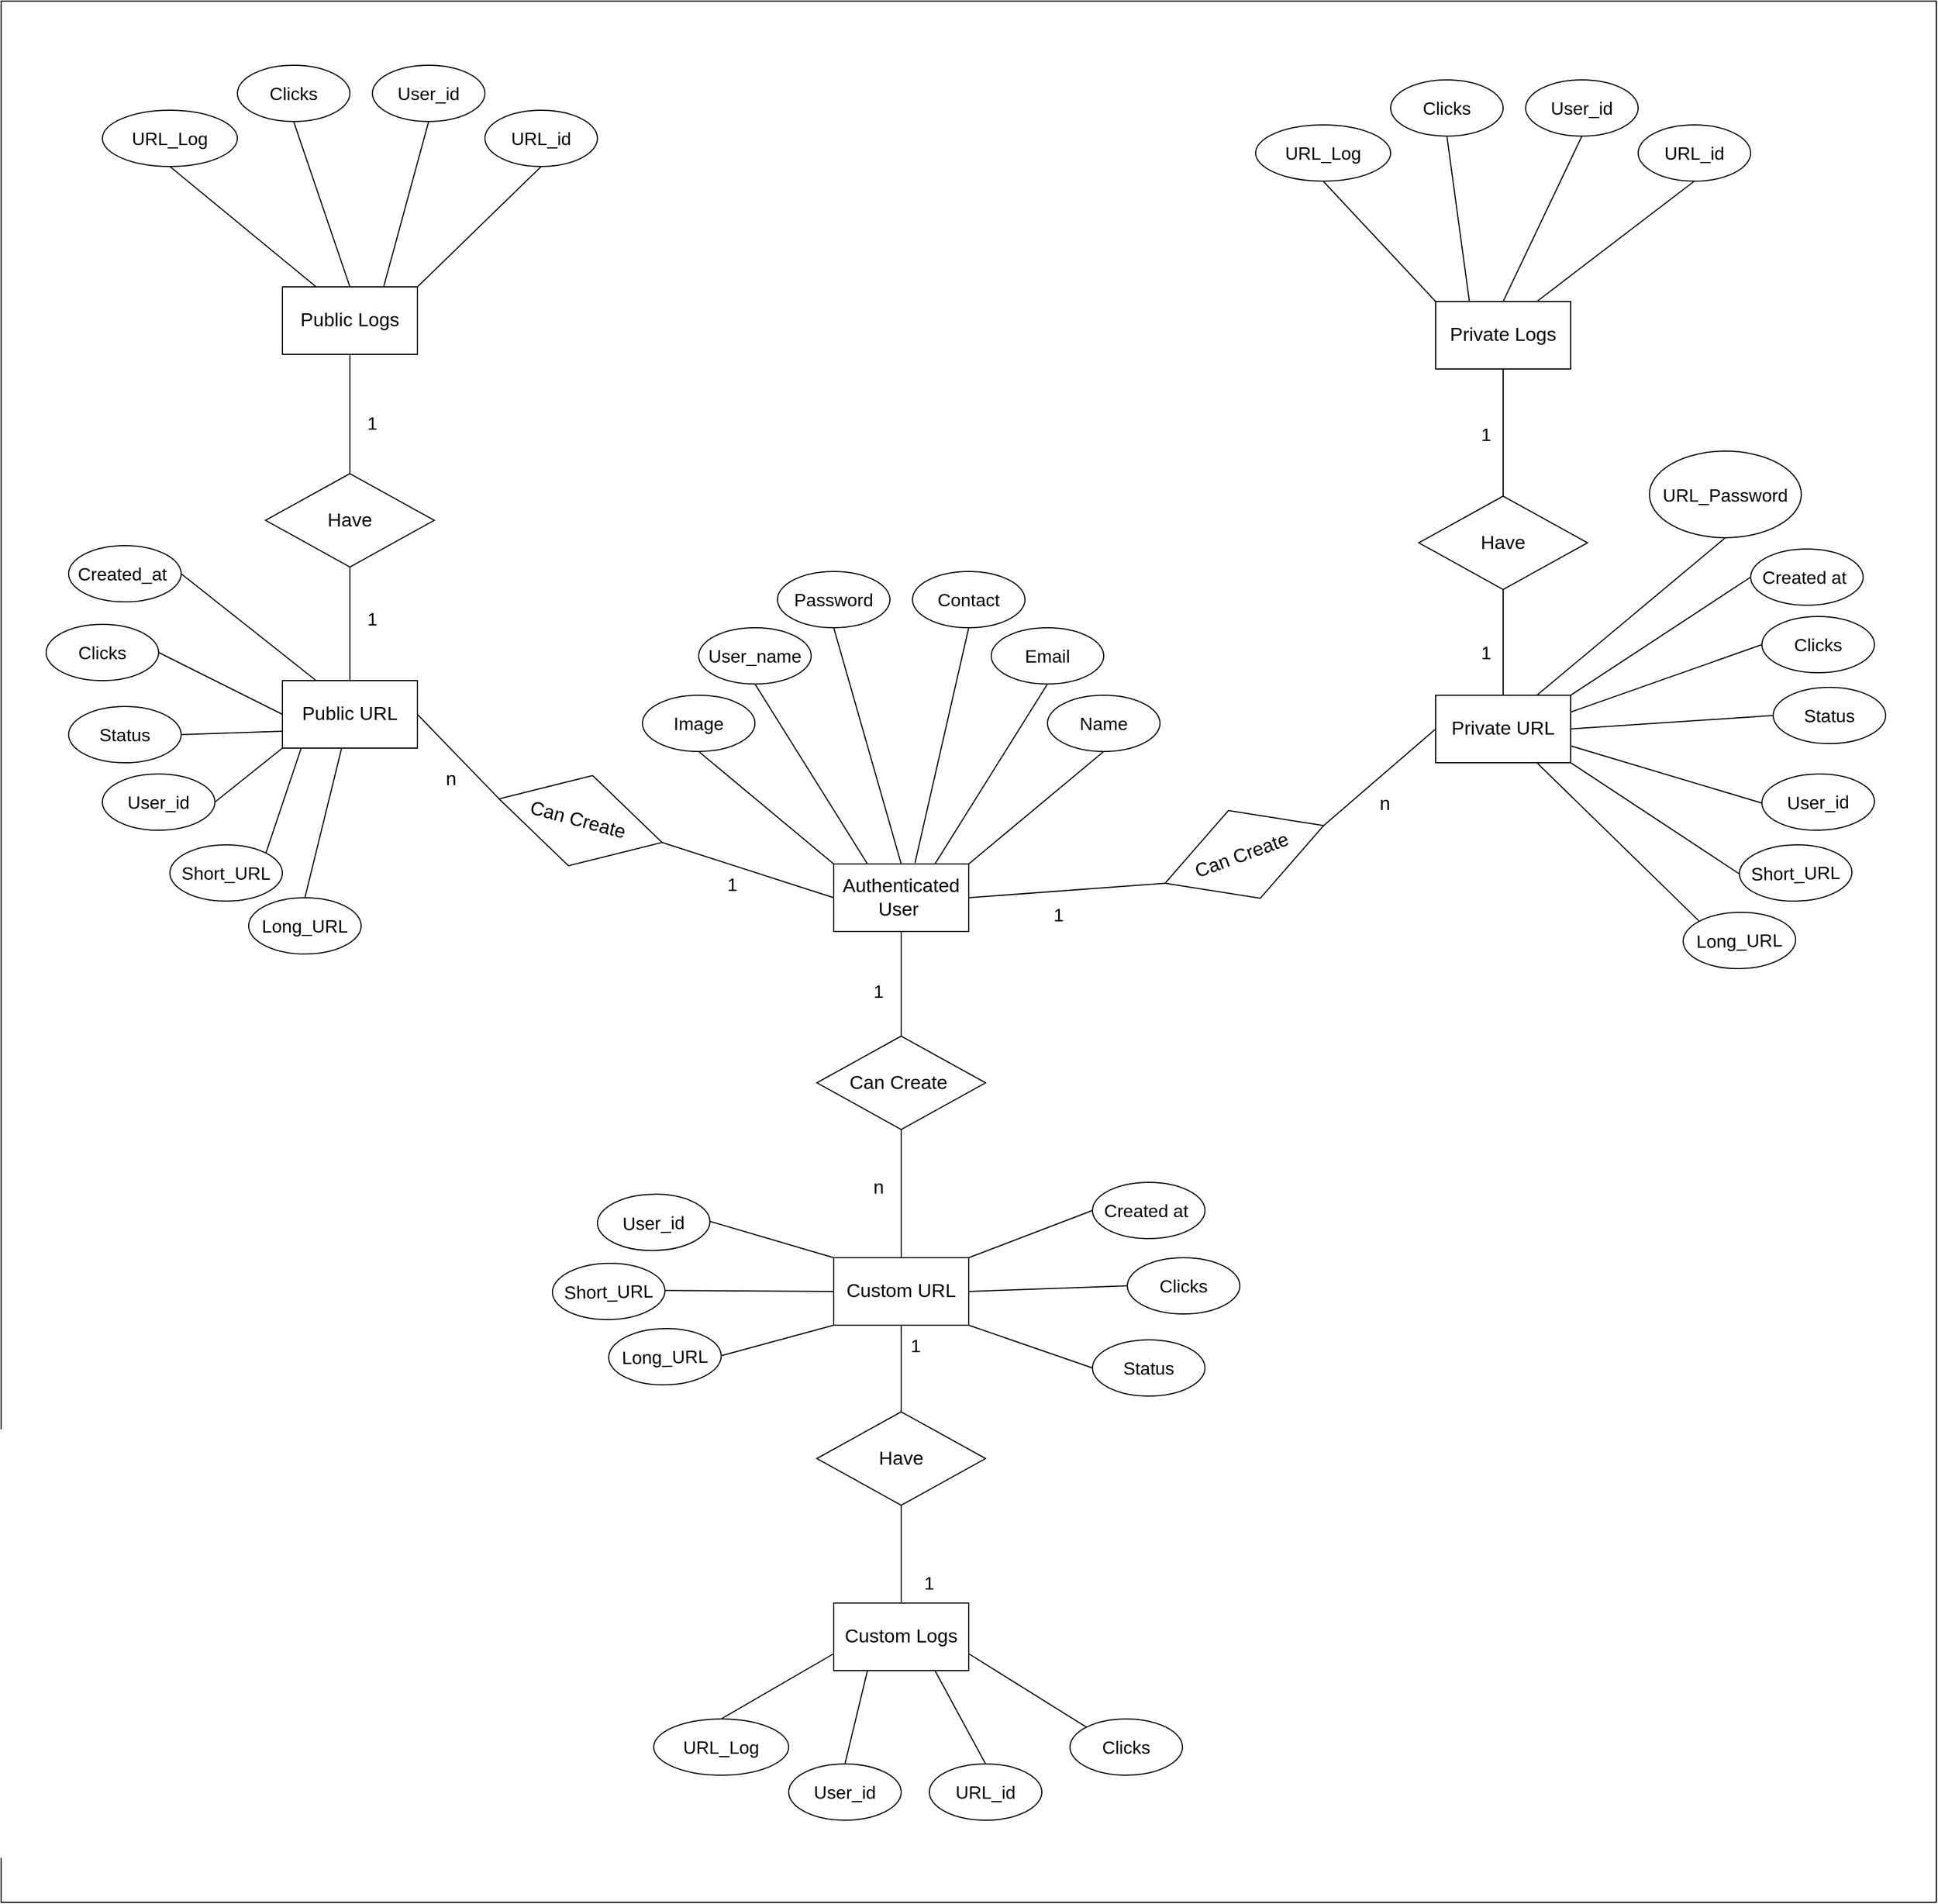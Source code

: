 <mxfile>
    <diagram name="Page-1" id="RZhaLbTsVMuB2iHNjV70">
        <mxGraphModel dx="4858" dy="3352" grid="1" gridSize="10" guides="1" tooltips="1" connect="1" arrows="1" fold="1" page="1" pageScale="1" pageWidth="850" pageHeight="1100" math="0" shadow="0">
            <root>
                <mxCell id="0"/>
                <mxCell id="1" parent="0"/>
                <mxCell id="2" value="" style="rounded=0;whiteSpace=wrap;html=1;fillColor=none;" vertex="1" parent="1">
                    <mxGeometry x="-400" y="-330" width="1720" height="1690" as="geometry"/>
                </mxCell>
                <mxCell id="C2yQ0-Pam9OfuR78FbxI-1" value="Authenticated User&amp;nbsp;" style="rounded=0;whiteSpace=wrap;html=1;fillColor=none;fontSize=17;" parent="1" vertex="1">
                    <mxGeometry x="340" y="437" width="120" height="60" as="geometry"/>
                </mxCell>
                <mxCell id="C2yQ0-Pam9OfuR78FbxI-2" value="Public URL" style="rounded=0;whiteSpace=wrap;html=1;fillColor=none;fontSize=17;" parent="1" vertex="1">
                    <mxGeometry x="-150" y="274" width="120" height="60" as="geometry"/>
                </mxCell>
                <mxCell id="C2yQ0-Pam9OfuR78FbxI-3" value="Private URL" style="rounded=0;whiteSpace=wrap;html=1;fillColor=none;fontSize=17;" parent="1" vertex="1">
                    <mxGeometry x="875" y="287" width="120" height="60" as="geometry"/>
                </mxCell>
                <mxCell id="C2yQ0-Pam9OfuR78FbxI-4" value="Custom Logs" style="rounded=0;whiteSpace=wrap;html=1;fillColor=none;fontSize=17;" parent="1" vertex="1">
                    <mxGeometry x="340" y="1094" width="120" height="60" as="geometry"/>
                </mxCell>
                <mxCell id="C2yQ0-Pam9OfuR78FbxI-5" value="Custom URL" style="rounded=0;whiteSpace=wrap;html=1;fillColor=none;fontSize=17;" parent="1" vertex="1">
                    <mxGeometry x="340" y="787" width="120" height="60" as="geometry"/>
                </mxCell>
                <mxCell id="C2yQ0-Pam9OfuR78FbxI-6" value="Public Logs" style="rounded=0;whiteSpace=wrap;html=1;fillColor=none;fontSize=17;" parent="1" vertex="1">
                    <mxGeometry x="-150" y="-76" width="120" height="60" as="geometry"/>
                </mxCell>
                <mxCell id="C2yQ0-Pam9OfuR78FbxI-7" value="Private Logs" style="rounded=0;whiteSpace=wrap;html=1;fillColor=none;fontSize=17;" parent="1" vertex="1">
                    <mxGeometry x="875" y="-63" width="120" height="60" as="geometry"/>
                </mxCell>
                <mxCell id="C2yQ0-Pam9OfuR78FbxI-8" value="Created_at&amp;nbsp;" style="ellipse;whiteSpace=wrap;html=1;fontSize=16;fillColor=none;" parent="1" vertex="1">
                    <mxGeometry x="-340" y="154" width="100" height="50" as="geometry"/>
                </mxCell>
                <mxCell id="C2yQ0-Pam9OfuR78FbxI-9" value="Clicks" style="ellipse;whiteSpace=wrap;html=1;fontSize=16;fillColor=none;" parent="1" vertex="1">
                    <mxGeometry x="-360" y="224" width="100" height="50" as="geometry"/>
                </mxCell>
                <mxCell id="C2yQ0-Pam9OfuR78FbxI-11" value="Created at&amp;nbsp;" style="ellipse;whiteSpace=wrap;html=1;fontSize=16;fillColor=none;" parent="1" vertex="1">
                    <mxGeometry x="1155" y="157" width="100" height="50" as="geometry"/>
                </mxCell>
                <mxCell id="C2yQ0-Pam9OfuR78FbxI-12" value="Long_URL" style="ellipse;whiteSpace=wrap;html=1;fontSize=16;fillColor=none;" parent="1" vertex="1">
                    <mxGeometry x="-180" y="467" width="100" height="50" as="geometry"/>
                </mxCell>
                <mxCell id="C2yQ0-Pam9OfuR78FbxI-13" value="Short_URL" style="ellipse;whiteSpace=wrap;html=1;fontSize=16;fillColor=none;" parent="1" vertex="1">
                    <mxGeometry x="-250" y="420" width="100" height="50" as="geometry"/>
                </mxCell>
                <mxCell id="C2yQ0-Pam9OfuR78FbxI-14" value="User_id" style="ellipse;whiteSpace=wrap;html=1;fontSize=16;fillColor=none;" parent="1" vertex="1">
                    <mxGeometry x="-310" y="357" width="100" height="50" as="geometry"/>
                </mxCell>
                <mxCell id="C2yQ0-Pam9OfuR78FbxI-15" value="Status" style="ellipse;whiteSpace=wrap;html=1;fontSize=16;fillColor=none;" parent="1" vertex="1">
                    <mxGeometry x="-340" y="297" width="100" height="50" as="geometry"/>
                </mxCell>
                <mxCell id="C2yQ0-Pam9OfuR78FbxI-16" value="Long_URL" style="ellipse;whiteSpace=wrap;html=1;fontSize=16;fillColor=none;flipH=1;flipV=1;direction=west;rotation=359;" parent="1" vertex="1">
                    <mxGeometry x="1095" y="480" width="100" height="50" as="geometry"/>
                </mxCell>
                <mxCell id="C2yQ0-Pam9OfuR78FbxI-17" value="Short_URL" style="ellipse;whiteSpace=wrap;html=1;fontSize=16;fillColor=none;flipH=1;flipV=1;direction=west;rotation=359;" parent="1" vertex="1">
                    <mxGeometry x="1145" y="420" width="100" height="50" as="geometry"/>
                </mxCell>
                <mxCell id="C2yQ0-Pam9OfuR78FbxI-18" value="User_id" style="ellipse;whiteSpace=wrap;html=1;fontSize=16;fillColor=none;flipH=1;flipV=1;direction=west;rotation=359;" parent="1" vertex="1">
                    <mxGeometry x="1165" y="357" width="100" height="50" as="geometry"/>
                </mxCell>
                <mxCell id="C2yQ0-Pam9OfuR78FbxI-19" value="Clicks" style="ellipse;whiteSpace=wrap;html=1;fontSize=16;fillColor=none;" parent="1" vertex="1">
                    <mxGeometry x="1165" y="217" width="100" height="50" as="geometry"/>
                </mxCell>
                <mxCell id="C2yQ0-Pam9OfuR78FbxI-21" value="Status" style="ellipse;whiteSpace=wrap;html=1;fontSize=16;fillColor=none;" parent="1" vertex="1">
                    <mxGeometry x="1175" y="280" width="100" height="50" as="geometry"/>
                </mxCell>
                <mxCell id="C2yQ0-Pam9OfuR78FbxI-22" value="URL_Password" style="ellipse;whiteSpace=wrap;html=1;fontSize=16;fillColor=none;" parent="1" vertex="1">
                    <mxGeometry x="1065" y="70" width="135" height="77" as="geometry"/>
                </mxCell>
                <mxCell id="C2yQ0-Pam9OfuR78FbxI-23" value="URL_Log" style="ellipse;whiteSpace=wrap;html=1;fontSize=16;fillColor=none;" parent="1" vertex="1">
                    <mxGeometry x="-310" y="-233" width="120" height="50" as="geometry"/>
                </mxCell>
                <mxCell id="C2yQ0-Pam9OfuR78FbxI-24" value="Created at&amp;nbsp;" style="ellipse;whiteSpace=wrap;html=1;fontSize=16;fillColor=none;direction=west;rotation=0;" parent="1" vertex="1">
                    <mxGeometry x="570.001" y="720" width="100" height="50" as="geometry"/>
                </mxCell>
                <mxCell id="C2yQ0-Pam9OfuR78FbxI-28" value="Clicks" style="ellipse;whiteSpace=wrap;html=1;fontSize=16;fillColor=none;direction=west;rotation=0;" parent="1" vertex="1">
                    <mxGeometry x="601.001" y="787" width="100" height="50" as="geometry"/>
                </mxCell>
                <mxCell id="C2yQ0-Pam9OfuR78FbxI-29" value="Status" style="ellipse;whiteSpace=wrap;html=1;fontSize=16;fillColor=none;direction=west;rotation=0;" parent="1" vertex="1">
                    <mxGeometry x="570.001" y="860" width="100" height="50" as="geometry"/>
                </mxCell>
                <mxCell id="C2yQ0-Pam9OfuR78FbxI-25" value="Long_URL" style="ellipse;whiteSpace=wrap;html=1;fontSize=16;fillColor=none;flipH=1;flipV=1;direction=east;rotation=359;" parent="1" vertex="1">
                    <mxGeometry x="140.002" y="850.001" width="100" height="50" as="geometry"/>
                </mxCell>
                <mxCell id="C2yQ0-Pam9OfuR78FbxI-26" value="Short_URL" style="ellipse;whiteSpace=wrap;html=1;fontSize=16;fillColor=none;flipH=1;flipV=1;direction=east;rotation=359;" parent="1" vertex="1">
                    <mxGeometry x="90.002" y="792.001" width="100" height="50" as="geometry"/>
                </mxCell>
                <mxCell id="C2yQ0-Pam9OfuR78FbxI-27" value="User_id" style="ellipse;whiteSpace=wrap;html=1;fontSize=16;fillColor=none;flipH=1;flipV=1;direction=east;rotation=359;" parent="1" vertex="1">
                    <mxGeometry x="130.002" y="730.571" width="100" height="50" as="geometry"/>
                </mxCell>
                <mxCell id="C2yQ0-Pam9OfuR78FbxI-33" value="Clicks" style="ellipse;whiteSpace=wrap;html=1;fontSize=16;fillColor=none;" parent="1" vertex="1">
                    <mxGeometry x="-190" y="-273" width="100" height="50" as="geometry"/>
                </mxCell>
                <mxCell id="C2yQ0-Pam9OfuR78FbxI-34" value="User_id" style="ellipse;whiteSpace=wrap;html=1;fontSize=16;fillColor=none;" parent="1" vertex="1">
                    <mxGeometry x="-70" y="-273" width="100" height="50" as="geometry"/>
                </mxCell>
                <mxCell id="C2yQ0-Pam9OfuR78FbxI-35" value="URL_id" style="ellipse;whiteSpace=wrap;html=1;fontSize=16;fillColor=none;" parent="1" vertex="1">
                    <mxGeometry x="30" y="-233" width="100" height="50" as="geometry"/>
                </mxCell>
                <mxCell id="C2yQ0-Pam9OfuR78FbxI-36" value="URL_Log" style="ellipse;whiteSpace=wrap;html=1;fontSize=16;fillColor=none;" parent="1" vertex="1">
                    <mxGeometry x="180" y="1197" width="120" height="50" as="geometry"/>
                </mxCell>
                <mxCell id="C2yQ0-Pam9OfuR78FbxI-37" value="Clicks" style="ellipse;whiteSpace=wrap;html=1;fontSize=16;fillColor=none;" parent="1" vertex="1">
                    <mxGeometry x="550" y="1197" width="100" height="50" as="geometry"/>
                </mxCell>
                <mxCell id="C2yQ0-Pam9OfuR78FbxI-38" value="User_id" style="ellipse;whiteSpace=wrap;html=1;fontSize=16;fillColor=none;" parent="1" vertex="1">
                    <mxGeometry x="300" y="1237" width="100" height="50" as="geometry"/>
                </mxCell>
                <mxCell id="C2yQ0-Pam9OfuR78FbxI-39" value="URL_id" style="ellipse;whiteSpace=wrap;html=1;fontSize=16;fillColor=none;" parent="1" vertex="1">
                    <mxGeometry x="425" y="1237" width="100" height="50" as="geometry"/>
                </mxCell>
                <mxCell id="C2yQ0-Pam9OfuR78FbxI-40" value="URL_Log" style="ellipse;whiteSpace=wrap;html=1;fontSize=16;fillColor=none;" parent="1" vertex="1">
                    <mxGeometry x="715" y="-220" width="120" height="50" as="geometry"/>
                </mxCell>
                <mxCell id="C2yQ0-Pam9OfuR78FbxI-41" value="Clicks" style="ellipse;whiteSpace=wrap;html=1;fontSize=16;fillColor=none;" parent="1" vertex="1">
                    <mxGeometry x="835" y="-260" width="100" height="50" as="geometry"/>
                </mxCell>
                <mxCell id="C2yQ0-Pam9OfuR78FbxI-42" value="User_id" style="ellipse;whiteSpace=wrap;html=1;fontSize=16;fillColor=none;" parent="1" vertex="1">
                    <mxGeometry x="955" y="-260" width="100" height="50" as="geometry"/>
                </mxCell>
                <mxCell id="C2yQ0-Pam9OfuR78FbxI-43" value="URL_id" style="ellipse;whiteSpace=wrap;html=1;fontSize=16;fillColor=none;" parent="1" vertex="1">
                    <mxGeometry x="1055" y="-220" width="100" height="50" as="geometry"/>
                </mxCell>
                <mxCell id="C2yQ0-Pam9OfuR78FbxI-44" value="Image" style="ellipse;whiteSpace=wrap;html=1;fontSize=16;fillColor=none;" parent="1" vertex="1">
                    <mxGeometry x="170" y="287" width="100" height="50" as="geometry"/>
                </mxCell>
                <mxCell id="C2yQ0-Pam9OfuR78FbxI-45" value="User_name" style="ellipse;whiteSpace=wrap;html=1;fontSize=16;fillColor=none;" parent="1" vertex="1">
                    <mxGeometry x="220" y="227" width="100" height="50" as="geometry"/>
                </mxCell>
                <mxCell id="C2yQ0-Pam9OfuR78FbxI-46" value="Name" style="ellipse;whiteSpace=wrap;html=1;fontSize=16;fillColor=none;" parent="1" vertex="1">
                    <mxGeometry x="530" y="287" width="100" height="50" as="geometry"/>
                </mxCell>
                <mxCell id="C2yQ0-Pam9OfuR78FbxI-47" value="Password" style="ellipse;whiteSpace=wrap;html=1;fontSize=16;fillColor=none;" parent="1" vertex="1">
                    <mxGeometry x="290" y="177" width="100" height="50" as="geometry"/>
                </mxCell>
                <mxCell id="C2yQ0-Pam9OfuR78FbxI-48" value="Email" style="ellipse;whiteSpace=wrap;html=1;fontSize=16;fillColor=none;" parent="1" vertex="1">
                    <mxGeometry x="480" y="227" width="100" height="50" as="geometry"/>
                </mxCell>
                <mxCell id="C2yQ0-Pam9OfuR78FbxI-49" value="Contact" style="ellipse;whiteSpace=wrap;html=1;fontSize=16;fillColor=none;" parent="1" vertex="1">
                    <mxGeometry x="410" y="177" width="100" height="50" as="geometry"/>
                </mxCell>
                <mxCell id="C2yQ0-Pam9OfuR78FbxI-55" value="" style="endArrow=none;html=1;rounded=0;fontSize=12;startSize=8;endSize=8;curved=1;exitX=0.5;exitY=1;exitDx=0;exitDy=0;entryX=1;entryY=0;entryDx=0;entryDy=0;" parent="1" source="C2yQ0-Pam9OfuR78FbxI-35" target="C2yQ0-Pam9OfuR78FbxI-6" edge="1">
                    <mxGeometry width="50" height="50" relative="1" as="geometry">
                        <mxPoint x="120" y="-116" as="sourcePoint"/>
                        <mxPoint x="120" y="24" as="targetPoint"/>
                    </mxGeometry>
                </mxCell>
                <mxCell id="C2yQ0-Pam9OfuR78FbxI-56" value="" style="endArrow=none;html=1;rounded=0;fontSize=12;startSize=8;endSize=8;curved=1;exitX=0.5;exitY=1;exitDx=0;exitDy=0;entryX=0.75;entryY=0;entryDx=0;entryDy=0;" parent="1" source="C2yQ0-Pam9OfuR78FbxI-34" target="C2yQ0-Pam9OfuR78FbxI-6" edge="1">
                    <mxGeometry width="50" height="50" relative="1" as="geometry">
                        <mxPoint x="40" y="-51" as="sourcePoint"/>
                        <mxPoint x="-70" y="-83" as="targetPoint"/>
                    </mxGeometry>
                </mxCell>
                <mxCell id="C2yQ0-Pam9OfuR78FbxI-57" value="" style="endArrow=none;html=1;rounded=0;fontSize=12;startSize=8;endSize=8;curved=1;exitX=0.5;exitY=1;exitDx=0;exitDy=0;entryX=0.5;entryY=0;entryDx=0;entryDy=0;" parent="1" source="C2yQ0-Pam9OfuR78FbxI-33" target="C2yQ0-Pam9OfuR78FbxI-6" edge="1">
                    <mxGeometry width="50" height="50" relative="1" as="geometry">
                        <mxPoint x="-180" y="-116" as="sourcePoint"/>
                        <mxPoint x="-180" y="24" as="targetPoint"/>
                    </mxGeometry>
                </mxCell>
                <mxCell id="C2yQ0-Pam9OfuR78FbxI-58" value="" style="endArrow=none;html=1;rounded=0;fontSize=12;startSize=8;endSize=8;curved=1;exitX=0.5;exitY=1;exitDx=0;exitDy=0;entryX=0.25;entryY=0;entryDx=0;entryDy=0;" parent="1" source="C2yQ0-Pam9OfuR78FbxI-23" target="C2yQ0-Pam9OfuR78FbxI-6" edge="1">
                    <mxGeometry width="50" height="50" relative="1" as="geometry">
                        <mxPoint x="-220" y="-146" as="sourcePoint"/>
                        <mxPoint x="-220" y="-6" as="targetPoint"/>
                    </mxGeometry>
                </mxCell>
                <mxCell id="C2yQ0-Pam9OfuR78FbxI-59" value="" style="endArrow=none;html=1;rounded=0;fontSize=12;startSize=8;endSize=8;curved=1;exitX=1;exitY=0.5;exitDx=0;exitDy=0;entryX=0.25;entryY=0;entryDx=0;entryDy=0;" parent="1" source="C2yQ0-Pam9OfuR78FbxI-8" target="C2yQ0-Pam9OfuR78FbxI-2" edge="1">
                    <mxGeometry width="50" height="50" relative="1" as="geometry">
                        <mxPoint y="224" as="sourcePoint"/>
                        <mxPoint y="364" as="targetPoint"/>
                    </mxGeometry>
                </mxCell>
                <mxCell id="C2yQ0-Pam9OfuR78FbxI-60" value="" style="endArrow=none;html=1;rounded=0;fontSize=12;startSize=8;endSize=8;curved=1;exitX=1;exitY=0.5;exitDx=0;exitDy=0;entryX=0;entryY=0.5;entryDx=0;entryDy=0;" parent="1" source="C2yQ0-Pam9OfuR78FbxI-9" target="C2yQ0-Pam9OfuR78FbxI-2" edge="1">
                    <mxGeometry width="50" height="50" relative="1" as="geometry">
                        <mxPoint x="10" y="234" as="sourcePoint"/>
                        <mxPoint x="10" y="374" as="targetPoint"/>
                    </mxGeometry>
                </mxCell>
                <mxCell id="C2yQ0-Pam9OfuR78FbxI-61" value="" style="endArrow=none;html=1;rounded=0;fontSize=12;startSize=8;endSize=8;curved=1;exitX=1;exitY=0.5;exitDx=0;exitDy=0;entryX=0;entryY=0.75;entryDx=0;entryDy=0;" parent="1" source="C2yQ0-Pam9OfuR78FbxI-15" target="C2yQ0-Pam9OfuR78FbxI-2" edge="1">
                    <mxGeometry width="50" height="50" relative="1" as="geometry">
                        <mxPoint x="-60" y="407" as="sourcePoint"/>
                        <mxPoint x="-60" y="547" as="targetPoint"/>
                    </mxGeometry>
                </mxCell>
                <mxCell id="C2yQ0-Pam9OfuR78FbxI-62" value="" style="endArrow=none;html=1;rounded=0;fontSize=12;startSize=8;endSize=8;curved=1;exitX=1;exitY=0.5;exitDx=0;exitDy=0;entryX=0;entryY=1;entryDx=0;entryDy=0;" parent="1" source="C2yQ0-Pam9OfuR78FbxI-14" target="C2yQ0-Pam9OfuR78FbxI-2" edge="1">
                    <mxGeometry width="50" height="50" relative="1" as="geometry">
                        <mxPoint x="-70" y="154" as="sourcePoint"/>
                        <mxPoint x="-190" y="367" as="targetPoint"/>
                    </mxGeometry>
                </mxCell>
                <mxCell id="C2yQ0-Pam9OfuR78FbxI-63" value="" style="endArrow=none;html=1;rounded=0;fontSize=12;startSize=8;endSize=8;curved=1;exitX=1;exitY=0;exitDx=0;exitDy=0;entryX=0.14;entryY=0.995;entryDx=0;entryDy=0;entryPerimeter=0;" parent="1" source="C2yQ0-Pam9OfuR78FbxI-13" target="C2yQ0-Pam9OfuR78FbxI-2" edge="1">
                    <mxGeometry width="50" height="50" relative="1" as="geometry">
                        <mxPoint x="-60" y="417" as="sourcePoint"/>
                        <mxPoint x="-60" y="557" as="targetPoint"/>
                    </mxGeometry>
                </mxCell>
                <mxCell id="C2yQ0-Pam9OfuR78FbxI-64" value="" style="endArrow=none;html=1;rounded=0;fontSize=12;startSize=8;endSize=8;curved=1;exitX=0.5;exitY=0;exitDx=0;exitDy=0;" parent="1" source="C2yQ0-Pam9OfuR78FbxI-12" target="C2yQ0-Pam9OfuR78FbxI-2" edge="1">
                    <mxGeometry width="50" height="50" relative="1" as="geometry">
                        <mxPoint x="-50" y="174" as="sourcePoint"/>
                        <mxPoint x="-50" y="314" as="targetPoint"/>
                    </mxGeometry>
                </mxCell>
                <mxCell id="C2yQ0-Pam9OfuR78FbxI-65" value="" style="endArrow=none;html=1;rounded=0;fontSize=12;startSize=8;endSize=8;curved=1;exitX=0.5;exitY=1;exitDx=0;exitDy=0;entryX=0.75;entryY=0;entryDx=0;entryDy=0;" parent="1" source="C2yQ0-Pam9OfuR78FbxI-22" target="C2yQ0-Pam9OfuR78FbxI-3" edge="1">
                    <mxGeometry width="50" height="50" relative="1" as="geometry">
                        <mxPoint x="945" y="157" as="sourcePoint"/>
                        <mxPoint x="945" y="297" as="targetPoint"/>
                    </mxGeometry>
                </mxCell>
                <mxCell id="C2yQ0-Pam9OfuR78FbxI-66" value="" style="endArrow=none;html=1;rounded=0;fontSize=12;startSize=8;endSize=8;curved=1;exitX=1;exitY=0;exitDx=0;exitDy=0;entryX=0;entryY=0.5;entryDx=0;entryDy=0;" parent="1" source="C2yQ0-Pam9OfuR78FbxI-3" target="C2yQ0-Pam9OfuR78FbxI-11" edge="1">
                    <mxGeometry width="50" height="50" relative="1" as="geometry">
                        <mxPoint x="955" y="167" as="sourcePoint"/>
                        <mxPoint x="955" y="307" as="targetPoint"/>
                    </mxGeometry>
                </mxCell>
                <mxCell id="C2yQ0-Pam9OfuR78FbxI-67" value="" style="endArrow=none;html=1;rounded=0;fontSize=12;startSize=8;endSize=8;curved=1;exitX=1;exitY=0.25;exitDx=0;exitDy=0;entryX=0;entryY=0.5;entryDx=0;entryDy=0;" parent="1" source="C2yQ0-Pam9OfuR78FbxI-3" target="C2yQ0-Pam9OfuR78FbxI-19" edge="1">
                    <mxGeometry width="50" height="50" relative="1" as="geometry">
                        <mxPoint x="965" y="177" as="sourcePoint"/>
                        <mxPoint x="965" y="317" as="targetPoint"/>
                    </mxGeometry>
                </mxCell>
                <mxCell id="C2yQ0-Pam9OfuR78FbxI-68" value="" style="endArrow=none;html=1;rounded=0;fontSize=12;startSize=8;endSize=8;curved=1;exitX=1;exitY=0.5;exitDx=0;exitDy=0;entryX=0;entryY=0.5;entryDx=0;entryDy=0;" parent="1" source="C2yQ0-Pam9OfuR78FbxI-3" target="C2yQ0-Pam9OfuR78FbxI-21" edge="1">
                    <mxGeometry width="50" height="50" relative="1" as="geometry">
                        <mxPoint x="975" y="187" as="sourcePoint"/>
                        <mxPoint x="975" y="327" as="targetPoint"/>
                    </mxGeometry>
                </mxCell>
                <mxCell id="C2yQ0-Pam9OfuR78FbxI-69" value="" style="endArrow=none;html=1;rounded=0;fontSize=12;startSize=8;endSize=8;curved=1;exitX=1;exitY=0.75;exitDx=0;exitDy=0;entryX=1;entryY=0.5;entryDx=0;entryDy=0;" parent="1" source="C2yQ0-Pam9OfuR78FbxI-3" target="C2yQ0-Pam9OfuR78FbxI-18" edge="1">
                    <mxGeometry width="50" height="50" relative="1" as="geometry">
                        <mxPoint x="985" y="197" as="sourcePoint"/>
                        <mxPoint x="985" y="337" as="targetPoint"/>
                    </mxGeometry>
                </mxCell>
                <mxCell id="C2yQ0-Pam9OfuR78FbxI-70" value="" style="endArrow=none;html=1;rounded=0;fontSize=12;startSize=8;endSize=8;curved=1;exitX=1;exitY=1;exitDx=0;exitDy=0;entryX=1;entryY=0.5;entryDx=0;entryDy=0;" parent="1" source="C2yQ0-Pam9OfuR78FbxI-3" target="C2yQ0-Pam9OfuR78FbxI-17" edge="1">
                    <mxGeometry width="50" height="50" relative="1" as="geometry">
                        <mxPoint x="995" y="207" as="sourcePoint"/>
                        <mxPoint x="995" y="347" as="targetPoint"/>
                    </mxGeometry>
                </mxCell>
                <mxCell id="C2yQ0-Pam9OfuR78FbxI-71" value="" style="endArrow=none;html=1;rounded=0;fontSize=12;startSize=8;endSize=8;curved=1;exitX=0.75;exitY=1;exitDx=0;exitDy=0;entryX=1;entryY=1;entryDx=0;entryDy=0;" parent="1" source="C2yQ0-Pam9OfuR78FbxI-3" target="C2yQ0-Pam9OfuR78FbxI-16" edge="1">
                    <mxGeometry width="50" height="50" relative="1" as="geometry">
                        <mxPoint x="1005" y="217" as="sourcePoint"/>
                        <mxPoint x="1005" y="357" as="targetPoint"/>
                    </mxGeometry>
                </mxCell>
                <mxCell id="C2yQ0-Pam9OfuR78FbxI-72" value="" style="endArrow=none;html=1;rounded=0;fontSize=12;startSize=8;endSize=8;curved=1;exitX=0.5;exitY=1;exitDx=0;exitDy=0;entryX=0.25;entryY=0;entryDx=0;entryDy=0;" parent="1" source="C2yQ0-Pam9OfuR78FbxI-41" target="C2yQ0-Pam9OfuR78FbxI-7" edge="1">
                    <mxGeometry width="50" height="50" relative="1" as="geometry">
                        <mxPoint x="695" y="-110" as="sourcePoint"/>
                        <mxPoint x="695" y="30" as="targetPoint"/>
                    </mxGeometry>
                </mxCell>
                <mxCell id="C2yQ0-Pam9OfuR78FbxI-73" value="" style="endArrow=none;html=1;rounded=0;fontSize=12;startSize=8;endSize=8;curved=1;exitX=0.5;exitY=1;exitDx=0;exitDy=0;entryX=0;entryY=0;entryDx=0;entryDy=0;" parent="1" source="C2yQ0-Pam9OfuR78FbxI-40" target="C2yQ0-Pam9OfuR78FbxI-7" edge="1">
                    <mxGeometry width="50" height="50" relative="1" as="geometry">
                        <mxPoint x="735" y="-90" as="sourcePoint"/>
                        <mxPoint x="735" y="50" as="targetPoint"/>
                    </mxGeometry>
                </mxCell>
                <mxCell id="C2yQ0-Pam9OfuR78FbxI-74" value="" style="endArrow=none;html=1;rounded=0;fontSize=12;startSize=8;endSize=8;curved=1;exitX=0.5;exitY=1;exitDx=0;exitDy=0;entryX=0.5;entryY=0;entryDx=0;entryDy=0;" parent="1" source="C2yQ0-Pam9OfuR78FbxI-42" target="C2yQ0-Pam9OfuR78FbxI-7" edge="1">
                    <mxGeometry width="50" height="50" relative="1" as="geometry">
                        <mxPoint x="945" y="-210" as="sourcePoint"/>
                        <mxPoint x="965" y="-63" as="targetPoint"/>
                    </mxGeometry>
                </mxCell>
                <mxCell id="C2yQ0-Pam9OfuR78FbxI-75" value="" style="endArrow=none;html=1;rounded=0;fontSize=12;startSize=8;endSize=8;curved=1;exitX=0.5;exitY=1;exitDx=0;exitDy=0;entryX=0.75;entryY=0;entryDx=0;entryDy=0;" parent="1" source="C2yQ0-Pam9OfuR78FbxI-43" target="C2yQ0-Pam9OfuR78FbxI-7" edge="1">
                    <mxGeometry width="50" height="50" relative="1" as="geometry">
                        <mxPoint x="905" y="-190" as="sourcePoint"/>
                        <mxPoint x="925" y="-43" as="targetPoint"/>
                    </mxGeometry>
                </mxCell>
                <mxCell id="C2yQ0-Pam9OfuR78FbxI-76" value="" style="endArrow=none;html=1;rounded=0;fontSize=12;startSize=8;endSize=8;curved=1;exitX=0.5;exitY=1;exitDx=0;exitDy=0;entryX=0.25;entryY=0;entryDx=0;entryDy=0;" parent="1" source="C2yQ0-Pam9OfuR78FbxI-45" target="C2yQ0-Pam9OfuR78FbxI-1" edge="1">
                    <mxGeometry width="50" height="50" relative="1" as="geometry">
                        <mxPoint x="210" y="77" as="sourcePoint"/>
                        <mxPoint x="210" y="217" as="targetPoint"/>
                    </mxGeometry>
                </mxCell>
                <mxCell id="C2yQ0-Pam9OfuR78FbxI-77" value="" style="endArrow=none;html=1;rounded=0;fontSize=12;startSize=8;endSize=8;curved=1;exitX=0.5;exitY=1;exitDx=0;exitDy=0;entryX=0;entryY=0;entryDx=0;entryDy=0;" parent="1" source="C2yQ0-Pam9OfuR78FbxI-44" target="C2yQ0-Pam9OfuR78FbxI-1" edge="1">
                    <mxGeometry width="50" height="50" relative="1" as="geometry">
                        <mxPoint x="220" y="87" as="sourcePoint"/>
                        <mxPoint x="220" y="227" as="targetPoint"/>
                    </mxGeometry>
                </mxCell>
                <mxCell id="C2yQ0-Pam9OfuR78FbxI-78" value="" style="endArrow=none;html=1;rounded=0;fontSize=12;startSize=8;endSize=8;curved=1;exitX=0.5;exitY=0;exitDx=0;exitDy=0;entryX=0.5;entryY=1;entryDx=0;entryDy=0;" parent="1" source="C2yQ0-Pam9OfuR78FbxI-1" target="C2yQ0-Pam9OfuR78FbxI-47" edge="1">
                    <mxGeometry width="50" height="50" relative="1" as="geometry">
                        <mxPoint x="230" y="97" as="sourcePoint"/>
                        <mxPoint x="230" y="237" as="targetPoint"/>
                    </mxGeometry>
                </mxCell>
                <mxCell id="C2yQ0-Pam9OfuR78FbxI-79" value="" style="endArrow=none;html=1;rounded=0;fontSize=12;startSize=8;endSize=8;curved=1;exitX=0.602;exitY=-0.014;exitDx=0;exitDy=0;entryX=0.5;entryY=1;entryDx=0;entryDy=0;exitPerimeter=0;" parent="1" source="C2yQ0-Pam9OfuR78FbxI-1" target="C2yQ0-Pam9OfuR78FbxI-49" edge="1">
                    <mxGeometry width="50" height="50" relative="1" as="geometry">
                        <mxPoint x="240" y="107" as="sourcePoint"/>
                        <mxPoint x="240" y="247" as="targetPoint"/>
                    </mxGeometry>
                </mxCell>
                <mxCell id="C2yQ0-Pam9OfuR78FbxI-80" value="" style="endArrow=none;html=1;rounded=0;fontSize=12;startSize=8;endSize=8;curved=1;exitX=0.75;exitY=0;exitDx=0;exitDy=0;entryX=0.5;entryY=1;entryDx=0;entryDy=0;" parent="1" source="C2yQ0-Pam9OfuR78FbxI-1" target="C2yQ0-Pam9OfuR78FbxI-48" edge="1">
                    <mxGeometry width="50" height="50" relative="1" as="geometry">
                        <mxPoint x="330" y="17" as="sourcePoint"/>
                        <mxPoint x="330" y="157" as="targetPoint"/>
                    </mxGeometry>
                </mxCell>
                <mxCell id="C2yQ0-Pam9OfuR78FbxI-81" value="" style="endArrow=none;html=1;rounded=0;fontSize=12;startSize=8;endSize=8;curved=1;exitX=1;exitY=0;exitDx=0;exitDy=0;entryX=0.5;entryY=1;entryDx=0;entryDy=0;" parent="1" source="C2yQ0-Pam9OfuR78FbxI-1" target="C2yQ0-Pam9OfuR78FbxI-46" edge="1">
                    <mxGeometry width="50" height="50" relative="1" as="geometry">
                        <mxPoint x="440" y="447" as="sourcePoint"/>
                        <mxPoint x="540" y="287" as="targetPoint"/>
                    </mxGeometry>
                </mxCell>
                <mxCell id="C2yQ0-Pam9OfuR78FbxI-82" value="" style="endArrow=none;html=1;rounded=0;fontSize=12;startSize=8;endSize=8;curved=1;exitX=1;exitY=0.5;exitDx=0;exitDy=0;entryX=1;entryY=0;entryDx=0;entryDy=0;" parent="1" source="C2yQ0-Pam9OfuR78FbxI-24" target="C2yQ0-Pam9OfuR78FbxI-5" edge="1">
                    <mxGeometry width="50" height="50" relative="1" as="geometry">
                        <mxPoint x="410" y="647" as="sourcePoint"/>
                        <mxPoint x="410" y="797" as="targetPoint"/>
                    </mxGeometry>
                </mxCell>
                <mxCell id="C2yQ0-Pam9OfuR78FbxI-83" value="" style="endArrow=none;html=1;rounded=0;fontSize=12;startSize=8;endSize=8;curved=1;exitX=1;exitY=0.5;exitDx=0;exitDy=0;entryX=1;entryY=0.5;entryDx=0;entryDy=0;" parent="1" source="C2yQ0-Pam9OfuR78FbxI-28" target="C2yQ0-Pam9OfuR78FbxI-5" edge="1">
                    <mxGeometry width="50" height="50" relative="1" as="geometry">
                        <mxPoint x="580" y="808" as="sourcePoint"/>
                        <mxPoint x="470" y="850" as="targetPoint"/>
                    </mxGeometry>
                </mxCell>
                <mxCell id="C2yQ0-Pam9OfuR78FbxI-84" value="" style="endArrow=none;html=1;rounded=0;fontSize=12;startSize=8;endSize=8;curved=1;exitX=1;exitY=0.5;exitDx=0;exitDy=0;entryX=1;entryY=1;entryDx=0;entryDy=0;" parent="1" source="C2yQ0-Pam9OfuR78FbxI-29" target="C2yQ0-Pam9OfuR78FbxI-5" edge="1">
                    <mxGeometry width="50" height="50" relative="1" as="geometry">
                        <mxPoint x="520" y="880" as="sourcePoint"/>
                        <mxPoint x="410" y="922" as="targetPoint"/>
                    </mxGeometry>
                </mxCell>
                <mxCell id="C2yQ0-Pam9OfuR78FbxI-85" value="" style="endArrow=none;html=1;rounded=0;fontSize=12;startSize=8;endSize=8;curved=1;exitX=0;exitY=0.5;exitDx=0;exitDy=0;entryX=1;entryY=0.5;entryDx=0;entryDy=0;" parent="1" source="C2yQ0-Pam9OfuR78FbxI-5" target="C2yQ0-Pam9OfuR78FbxI-26" edge="1">
                    <mxGeometry width="50" height="50" relative="1" as="geometry">
                        <mxPoint x="330" y="678" as="sourcePoint"/>
                        <mxPoint x="220" y="720" as="targetPoint"/>
                    </mxGeometry>
                </mxCell>
                <mxCell id="C2yQ0-Pam9OfuR78FbxI-86" value="" style="endArrow=none;html=1;rounded=0;fontSize=12;startSize=8;endSize=8;curved=1;exitX=0;exitY=0;exitDx=0;exitDy=0;entryX=1;entryY=0.5;entryDx=0;entryDy=0;" parent="1" source="C2yQ0-Pam9OfuR78FbxI-5" target="C2yQ0-Pam9OfuR78FbxI-27" edge="1">
                    <mxGeometry width="50" height="50" relative="1" as="geometry">
                        <mxPoint x="340" y="688" as="sourcePoint"/>
                        <mxPoint x="230" y="730" as="targetPoint"/>
                    </mxGeometry>
                </mxCell>
                <mxCell id="C2yQ0-Pam9OfuR78FbxI-87" value="" style="endArrow=none;html=1;rounded=0;fontSize=12;startSize=8;endSize=8;curved=1;exitX=0;exitY=1;exitDx=0;exitDy=0;entryX=1;entryY=0.5;entryDx=0;entryDy=0;" parent="1" source="C2yQ0-Pam9OfuR78FbxI-5" target="C2yQ0-Pam9OfuR78FbxI-25" edge="1">
                    <mxGeometry width="50" height="50" relative="1" as="geometry">
                        <mxPoint x="350" y="698" as="sourcePoint"/>
                        <mxPoint x="240" y="740" as="targetPoint"/>
                    </mxGeometry>
                </mxCell>
                <mxCell id="C2yQ0-Pam9OfuR78FbxI-89" value="" style="endArrow=none;html=1;rounded=0;fontSize=12;startSize=8;endSize=8;curved=1;exitX=0;exitY=0;exitDx=0;exitDy=0;entryX=1;entryY=0.75;entryDx=0;entryDy=0;" parent="1" source="C2yQ0-Pam9OfuR78FbxI-37" target="C2yQ0-Pam9OfuR78FbxI-4" edge="1">
                    <mxGeometry width="50" height="50" relative="1" as="geometry">
                        <mxPoint x="410" y="954" as="sourcePoint"/>
                        <mxPoint x="410" y="1104" as="targetPoint"/>
                    </mxGeometry>
                </mxCell>
                <mxCell id="C2yQ0-Pam9OfuR78FbxI-90" value="" style="endArrow=none;html=1;rounded=0;fontSize=12;startSize=8;endSize=8;curved=1;exitX=0.75;exitY=1;exitDx=0;exitDy=0;entryX=0.5;entryY=0;entryDx=0;entryDy=0;" parent="1" source="C2yQ0-Pam9OfuR78FbxI-4" target="C2yQ0-Pam9OfuR78FbxI-39" edge="1">
                    <mxGeometry width="50" height="50" relative="1" as="geometry">
                        <mxPoint x="420" y="964" as="sourcePoint"/>
                        <mxPoint x="420" y="1114" as="targetPoint"/>
                    </mxGeometry>
                </mxCell>
                <mxCell id="C2yQ0-Pam9OfuR78FbxI-91" value="" style="endArrow=none;html=1;rounded=0;fontSize=12;startSize=8;endSize=8;curved=1;exitX=0.25;exitY=1;exitDx=0;exitDy=0;entryX=0.5;entryY=0;entryDx=0;entryDy=0;" parent="1" source="C2yQ0-Pam9OfuR78FbxI-4" target="C2yQ0-Pam9OfuR78FbxI-38" edge="1">
                    <mxGeometry width="50" height="50" relative="1" as="geometry">
                        <mxPoint x="430" y="974" as="sourcePoint"/>
                        <mxPoint x="430" y="1124" as="targetPoint"/>
                    </mxGeometry>
                </mxCell>
                <mxCell id="C2yQ0-Pam9OfuR78FbxI-92" value="" style="endArrow=none;html=1;rounded=0;fontSize=12;startSize=8;endSize=8;curved=1;exitX=0.5;exitY=0;exitDx=0;exitDy=0;entryX=0;entryY=0.75;entryDx=0;entryDy=0;" parent="1" source="C2yQ0-Pam9OfuR78FbxI-36" target="C2yQ0-Pam9OfuR78FbxI-4" edge="1">
                    <mxGeometry width="50" height="50" relative="1" as="geometry">
                        <mxPoint x="78.57" y="1037" as="sourcePoint"/>
                        <mxPoint x="78.57" y="1187" as="targetPoint"/>
                    </mxGeometry>
                </mxCell>
                <mxCell id="C2yQ0-Pam9OfuR78FbxI-93" value="Can Create&amp;nbsp;" style="rhombus;whiteSpace=wrap;html=1;fontSize=17;fillColor=none;rotation=15;" parent="1" vertex="1">
                    <mxGeometry x="40" y="357" width="150" height="83" as="geometry"/>
                </mxCell>
                <mxCell id="C2yQ0-Pam9OfuR78FbxI-94" value="Can Create&amp;nbsp;" style="rhombus;whiteSpace=wrap;html=1;fontSize=17;fillColor=none;rotation=-20;" parent="1" vertex="1">
                    <mxGeometry x="630" y="387" width="150" height="83" as="geometry"/>
                </mxCell>
                <mxCell id="C2yQ0-Pam9OfuR78FbxI-95" value="Can Create&amp;nbsp;" style="rhombus;whiteSpace=wrap;html=1;fontSize=17;fillColor=none;rotation=0;" parent="1" vertex="1">
                    <mxGeometry x="325" y="590" width="150" height="83" as="geometry"/>
                </mxCell>
                <mxCell id="C2yQ0-Pam9OfuR78FbxI-96" value="Have&lt;br&gt;" style="rhombus;whiteSpace=wrap;html=1;fontSize=17;fillColor=none;rotation=0;" parent="1" vertex="1">
                    <mxGeometry x="-165" y="90" width="150" height="83" as="geometry"/>
                </mxCell>
                <mxCell id="C2yQ0-Pam9OfuR78FbxI-97" value="Have&lt;br&gt;" style="rhombus;whiteSpace=wrap;html=1;fontSize=17;fillColor=none;rotation=0;" parent="1" vertex="1">
                    <mxGeometry x="325" y="924" width="150" height="83" as="geometry"/>
                </mxCell>
                <mxCell id="C2yQ0-Pam9OfuR78FbxI-98" value="Have&lt;br&gt;" style="rhombus;whiteSpace=wrap;html=1;fontSize=17;fillColor=none;rotation=0;" parent="1" vertex="1">
                    <mxGeometry x="860" y="110" width="150" height="83" as="geometry"/>
                </mxCell>
                <mxCell id="C2yQ0-Pam9OfuR78FbxI-99" value="" style="endArrow=none;html=1;rounded=0;fontSize=12;startSize=8;endSize=8;curved=1;entryX=0.5;entryY=1;entryDx=0;entryDy=0;exitX=0.5;exitY=0;exitDx=0;exitDy=0;" parent="1" source="C2yQ0-Pam9OfuR78FbxI-95" target="C2yQ0-Pam9OfuR78FbxI-1" edge="1">
                    <mxGeometry width="50" height="50" relative="1" as="geometry">
                        <mxPoint x="1010" y="1090" as="sourcePoint"/>
                        <mxPoint x="765" y="992.5" as="targetPoint"/>
                    </mxGeometry>
                </mxCell>
                <mxCell id="C2yQ0-Pam9OfuR78FbxI-100" value="" style="endArrow=none;html=1;rounded=0;fontSize=12;startSize=8;endSize=8;curved=1;entryX=0.5;entryY=1;entryDx=0;entryDy=0;exitX=0.5;exitY=0;exitDx=0;exitDy=0;" parent="1" source="C2yQ0-Pam9OfuR78FbxI-5" target="C2yQ0-Pam9OfuR78FbxI-95" edge="1">
                    <mxGeometry width="50" height="50" relative="1" as="geometry">
                        <mxPoint x="1020" y="1100" as="sourcePoint"/>
                        <mxPoint x="775" y="1002.5" as="targetPoint"/>
                    </mxGeometry>
                </mxCell>
                <mxCell id="C2yQ0-Pam9OfuR78FbxI-101" value="" style="endArrow=none;html=1;rounded=0;fontSize=12;startSize=8;endSize=8;curved=1;entryX=0.5;entryY=1;entryDx=0;entryDy=0;exitX=0.5;exitY=0;exitDx=0;exitDy=0;" parent="1" source="C2yQ0-Pam9OfuR78FbxI-4" target="C2yQ0-Pam9OfuR78FbxI-97" edge="1">
                    <mxGeometry width="50" height="50" relative="1" as="geometry">
                        <mxPoint x="1030" y="1064" as="sourcePoint"/>
                        <mxPoint x="785" y="966.5" as="targetPoint"/>
                    </mxGeometry>
                </mxCell>
                <mxCell id="C2yQ0-Pam9OfuR78FbxI-102" value="" style="endArrow=none;html=1;rounded=0;fontSize=12;startSize=8;endSize=8;curved=1;entryX=0.5;entryY=1;entryDx=0;entryDy=0;exitX=0.5;exitY=0;exitDx=0;exitDy=0;" parent="1" source="C2yQ0-Pam9OfuR78FbxI-97" target="C2yQ0-Pam9OfuR78FbxI-5" edge="1">
                    <mxGeometry width="50" height="50" relative="1" as="geometry">
                        <mxPoint x="780" y="1107.5" as="sourcePoint"/>
                        <mxPoint x="535" y="1010" as="targetPoint"/>
                    </mxGeometry>
                </mxCell>
                <mxCell id="C2yQ0-Pam9OfuR78FbxI-103" value="" style="endArrow=none;html=1;rounded=0;fontSize=12;startSize=8;endSize=8;curved=1;exitX=0;exitY=0.5;exitDx=0;exitDy=0;entryX=1;entryY=0.5;entryDx=0;entryDy=0;" parent="1" source="C2yQ0-Pam9OfuR78FbxI-94" target="C2yQ0-Pam9OfuR78FbxI-1" edge="1">
                    <mxGeometry width="50" height="50" relative="1" as="geometry">
                        <mxPoint x="875" y="643" as="sourcePoint"/>
                        <mxPoint x="875" y="530" as="targetPoint"/>
                    </mxGeometry>
                </mxCell>
                <mxCell id="C2yQ0-Pam9OfuR78FbxI-104" value="" style="endArrow=none;html=1;rounded=0;fontSize=12;startSize=8;endSize=8;curved=1;exitX=1;exitY=0.5;exitDx=0;exitDy=0;entryX=0;entryY=0.5;entryDx=0;entryDy=0;" parent="1" source="C2yQ0-Pam9OfuR78FbxI-94" target="C2yQ0-Pam9OfuR78FbxI-3" edge="1">
                    <mxGeometry width="50" height="50" relative="1" as="geometry">
                        <mxPoint x="885" y="653" as="sourcePoint"/>
                        <mxPoint x="885" y="540" as="targetPoint"/>
                    </mxGeometry>
                </mxCell>
                <mxCell id="C2yQ0-Pam9OfuR78FbxI-105" value="" style="endArrow=none;html=1;rounded=0;fontSize=12;startSize=8;endSize=8;curved=1;exitX=0;exitY=0.5;exitDx=0;exitDy=0;entryX=1;entryY=0.5;entryDx=0;entryDy=0;" parent="1" source="C2yQ0-Pam9OfuR78FbxI-93" target="C2yQ0-Pam9OfuR78FbxI-2" edge="1">
                    <mxGeometry width="50" height="50" relative="1" as="geometry">
                        <mxPoint x="895" y="663" as="sourcePoint"/>
                        <mxPoint x="895" y="550" as="targetPoint"/>
                    </mxGeometry>
                </mxCell>
                <mxCell id="C2yQ0-Pam9OfuR78FbxI-106" value="" style="endArrow=none;html=1;rounded=0;fontSize=12;startSize=8;endSize=8;curved=1;exitX=1;exitY=0.5;exitDx=0;exitDy=0;entryX=0;entryY=0.5;entryDx=0;entryDy=0;" parent="1" source="C2yQ0-Pam9OfuR78FbxI-93" target="C2yQ0-Pam9OfuR78FbxI-1" edge="1">
                    <mxGeometry width="50" height="50" relative="1" as="geometry">
                        <mxPoint x="905" y="673" as="sourcePoint"/>
                        <mxPoint x="905" y="560" as="targetPoint"/>
                    </mxGeometry>
                </mxCell>
                <mxCell id="C2yQ0-Pam9OfuR78FbxI-107" value="" style="endArrow=none;html=1;rounded=0;fontSize=12;startSize=8;endSize=8;curved=1;exitX=0.5;exitY=0;exitDx=0;exitDy=0;entryX=0.5;entryY=1;entryDx=0;entryDy=0;" parent="1" source="C2yQ0-Pam9OfuR78FbxI-96" target="C2yQ0-Pam9OfuR78FbxI-6" edge="1">
                    <mxGeometry width="50" height="50" relative="1" as="geometry">
                        <mxPoint x="90" y="-173" as="sourcePoint"/>
                        <mxPoint x="-20" y="-66" as="targetPoint"/>
                    </mxGeometry>
                </mxCell>
                <mxCell id="C2yQ0-Pam9OfuR78FbxI-108" value="" style="endArrow=none;html=1;rounded=0;fontSize=12;startSize=8;endSize=8;curved=1;exitX=0.5;exitY=0;exitDx=0;exitDy=0;entryX=0.5;entryY=1;entryDx=0;entryDy=0;" parent="1" source="C2yQ0-Pam9OfuR78FbxI-2" target="C2yQ0-Pam9OfuR78FbxI-96" edge="1">
                    <mxGeometry width="50" height="50" relative="1" as="geometry">
                        <mxPoint x="100" y="-163" as="sourcePoint"/>
                        <mxPoint x="-10" y="-56" as="targetPoint"/>
                    </mxGeometry>
                </mxCell>
                <mxCell id="C2yQ0-Pam9OfuR78FbxI-109" value="" style="endArrow=none;html=1;rounded=0;fontSize=12;startSize=8;endSize=8;curved=1;exitX=0.5;exitY=1;exitDx=0;exitDy=0;entryX=0.5;entryY=0;entryDx=0;entryDy=0;" parent="1" source="C2yQ0-Pam9OfuR78FbxI-7" target="C2yQ0-Pam9OfuR78FbxI-98" edge="1">
                    <mxGeometry width="50" height="50" relative="1" as="geometry">
                        <mxPoint x="110" y="-153" as="sourcePoint"/>
                        <mxPoint y="-46" as="targetPoint"/>
                    </mxGeometry>
                </mxCell>
                <mxCell id="C2yQ0-Pam9OfuR78FbxI-110" value="" style="endArrow=none;html=1;rounded=0;fontSize=12;startSize=8;endSize=8;curved=1;exitX=0.5;exitY=1;exitDx=0;exitDy=0;entryX=0.5;entryY=0;entryDx=0;entryDy=0;" parent="1" source="C2yQ0-Pam9OfuR78FbxI-98" target="C2yQ0-Pam9OfuR78FbxI-3" edge="1">
                    <mxGeometry width="50" height="50" relative="1" as="geometry">
                        <mxPoint x="120" y="-143" as="sourcePoint"/>
                        <mxPoint x="10" y="-36" as="targetPoint"/>
                    </mxGeometry>
                </mxCell>
                <mxCell id="C2yQ0-Pam9OfuR78FbxI-111" value="1" style="text;html=1;strokeColor=none;fillColor=none;align=center;verticalAlign=middle;whiteSpace=wrap;rounded=0;fontSize=16;" parent="1" vertex="1">
                    <mxGeometry x="-100" y="30" width="60" height="30" as="geometry"/>
                </mxCell>
                <mxCell id="C2yQ0-Pam9OfuR78FbxI-112" value="1" style="text;html=1;strokeColor=none;fillColor=none;align=center;verticalAlign=middle;whiteSpace=wrap;rounded=0;fontSize=16;" parent="1" vertex="1">
                    <mxGeometry x="890" y="234" width="60" height="30" as="geometry"/>
                </mxCell>
                <mxCell id="C2yQ0-Pam9OfuR78FbxI-113" value="1" style="text;html=1;strokeColor=none;fillColor=none;align=center;verticalAlign=middle;whiteSpace=wrap;rounded=0;fontSize=16;" parent="1" vertex="1">
                    <mxGeometry x="890" y="40" width="60" height="30" as="geometry"/>
                </mxCell>
                <mxCell id="C2yQ0-Pam9OfuR78FbxI-114" value="1" style="text;html=1;strokeColor=none;fillColor=none;align=center;verticalAlign=middle;whiteSpace=wrap;rounded=0;fontSize=16;" parent="1" vertex="1">
                    <mxGeometry x="-100" y="204" width="60" height="30" as="geometry"/>
                </mxCell>
                <mxCell id="C2yQ0-Pam9OfuR78FbxI-116" value="1" style="text;html=1;strokeColor=none;fillColor=none;align=center;verticalAlign=middle;whiteSpace=wrap;rounded=0;fontSize=16;" parent="1" vertex="1">
                    <mxGeometry x="383" y="850" width="60" height="30" as="geometry"/>
                </mxCell>
                <mxCell id="C2yQ0-Pam9OfuR78FbxI-117" value="1" style="text;html=1;strokeColor=none;fillColor=none;align=center;verticalAlign=middle;whiteSpace=wrap;rounded=0;fontSize=16;" parent="1" vertex="1">
                    <mxGeometry x="395" y="1061" width="60" height="30" as="geometry"/>
                </mxCell>
                <mxCell id="C2yQ0-Pam9OfuR78FbxI-118" value="1" style="text;html=1;strokeColor=none;fillColor=none;align=center;verticalAlign=middle;whiteSpace=wrap;rounded=0;fontSize=16;" parent="1" vertex="1">
                    <mxGeometry x="350" y="535" width="60" height="30" as="geometry"/>
                </mxCell>
                <mxCell id="C2yQ0-Pam9OfuR78FbxI-119" value="1" style="text;html=1;strokeColor=none;fillColor=none;align=center;verticalAlign=middle;whiteSpace=wrap;rounded=0;fontSize=16;" parent="1" vertex="1">
                    <mxGeometry x="510" y="467" width="60" height="30" as="geometry"/>
                </mxCell>
                <mxCell id="C2yQ0-Pam9OfuR78FbxI-120" value="1" style="text;html=1;strokeColor=none;fillColor=none;align=center;verticalAlign=middle;whiteSpace=wrap;rounded=0;fontSize=16;" parent="1" vertex="1">
                    <mxGeometry x="220" y="440" width="60" height="30" as="geometry"/>
                </mxCell>
                <mxCell id="C2yQ0-Pam9OfuR78FbxI-121" value="&lt;font style=&quot;font-size: 17px;&quot;&gt;n&lt;/font&gt;" style="text;html=1;strokeColor=none;fillColor=none;align=center;verticalAlign=middle;whiteSpace=wrap;rounded=0;fontSize=16;" parent="1" vertex="1">
                    <mxGeometry x="350" y="710" width="60" height="30" as="geometry"/>
                </mxCell>
                <mxCell id="C2yQ0-Pam9OfuR78FbxI-122" value="&lt;font style=&quot;font-size: 17px;&quot;&gt;n&lt;/font&gt;" style="text;html=1;strokeColor=none;fillColor=none;align=center;verticalAlign=middle;whiteSpace=wrap;rounded=0;fontSize=16;" parent="1" vertex="1">
                    <mxGeometry x="800" y="367" width="60" height="33" as="geometry"/>
                </mxCell>
                <mxCell id="C2yQ0-Pam9OfuR78FbxI-123" value="&lt;font style=&quot;font-size: 17px;&quot;&gt;n&lt;/font&gt;" style="text;html=1;strokeColor=none;fillColor=none;align=center;verticalAlign=middle;whiteSpace=wrap;rounded=0;fontSize=16;" parent="1" vertex="1">
                    <mxGeometry x="-30" y="347" width="60" height="30" as="geometry"/>
                </mxCell>
            </root>
        </mxGraphModel>
    </diagram>
</mxfile>
